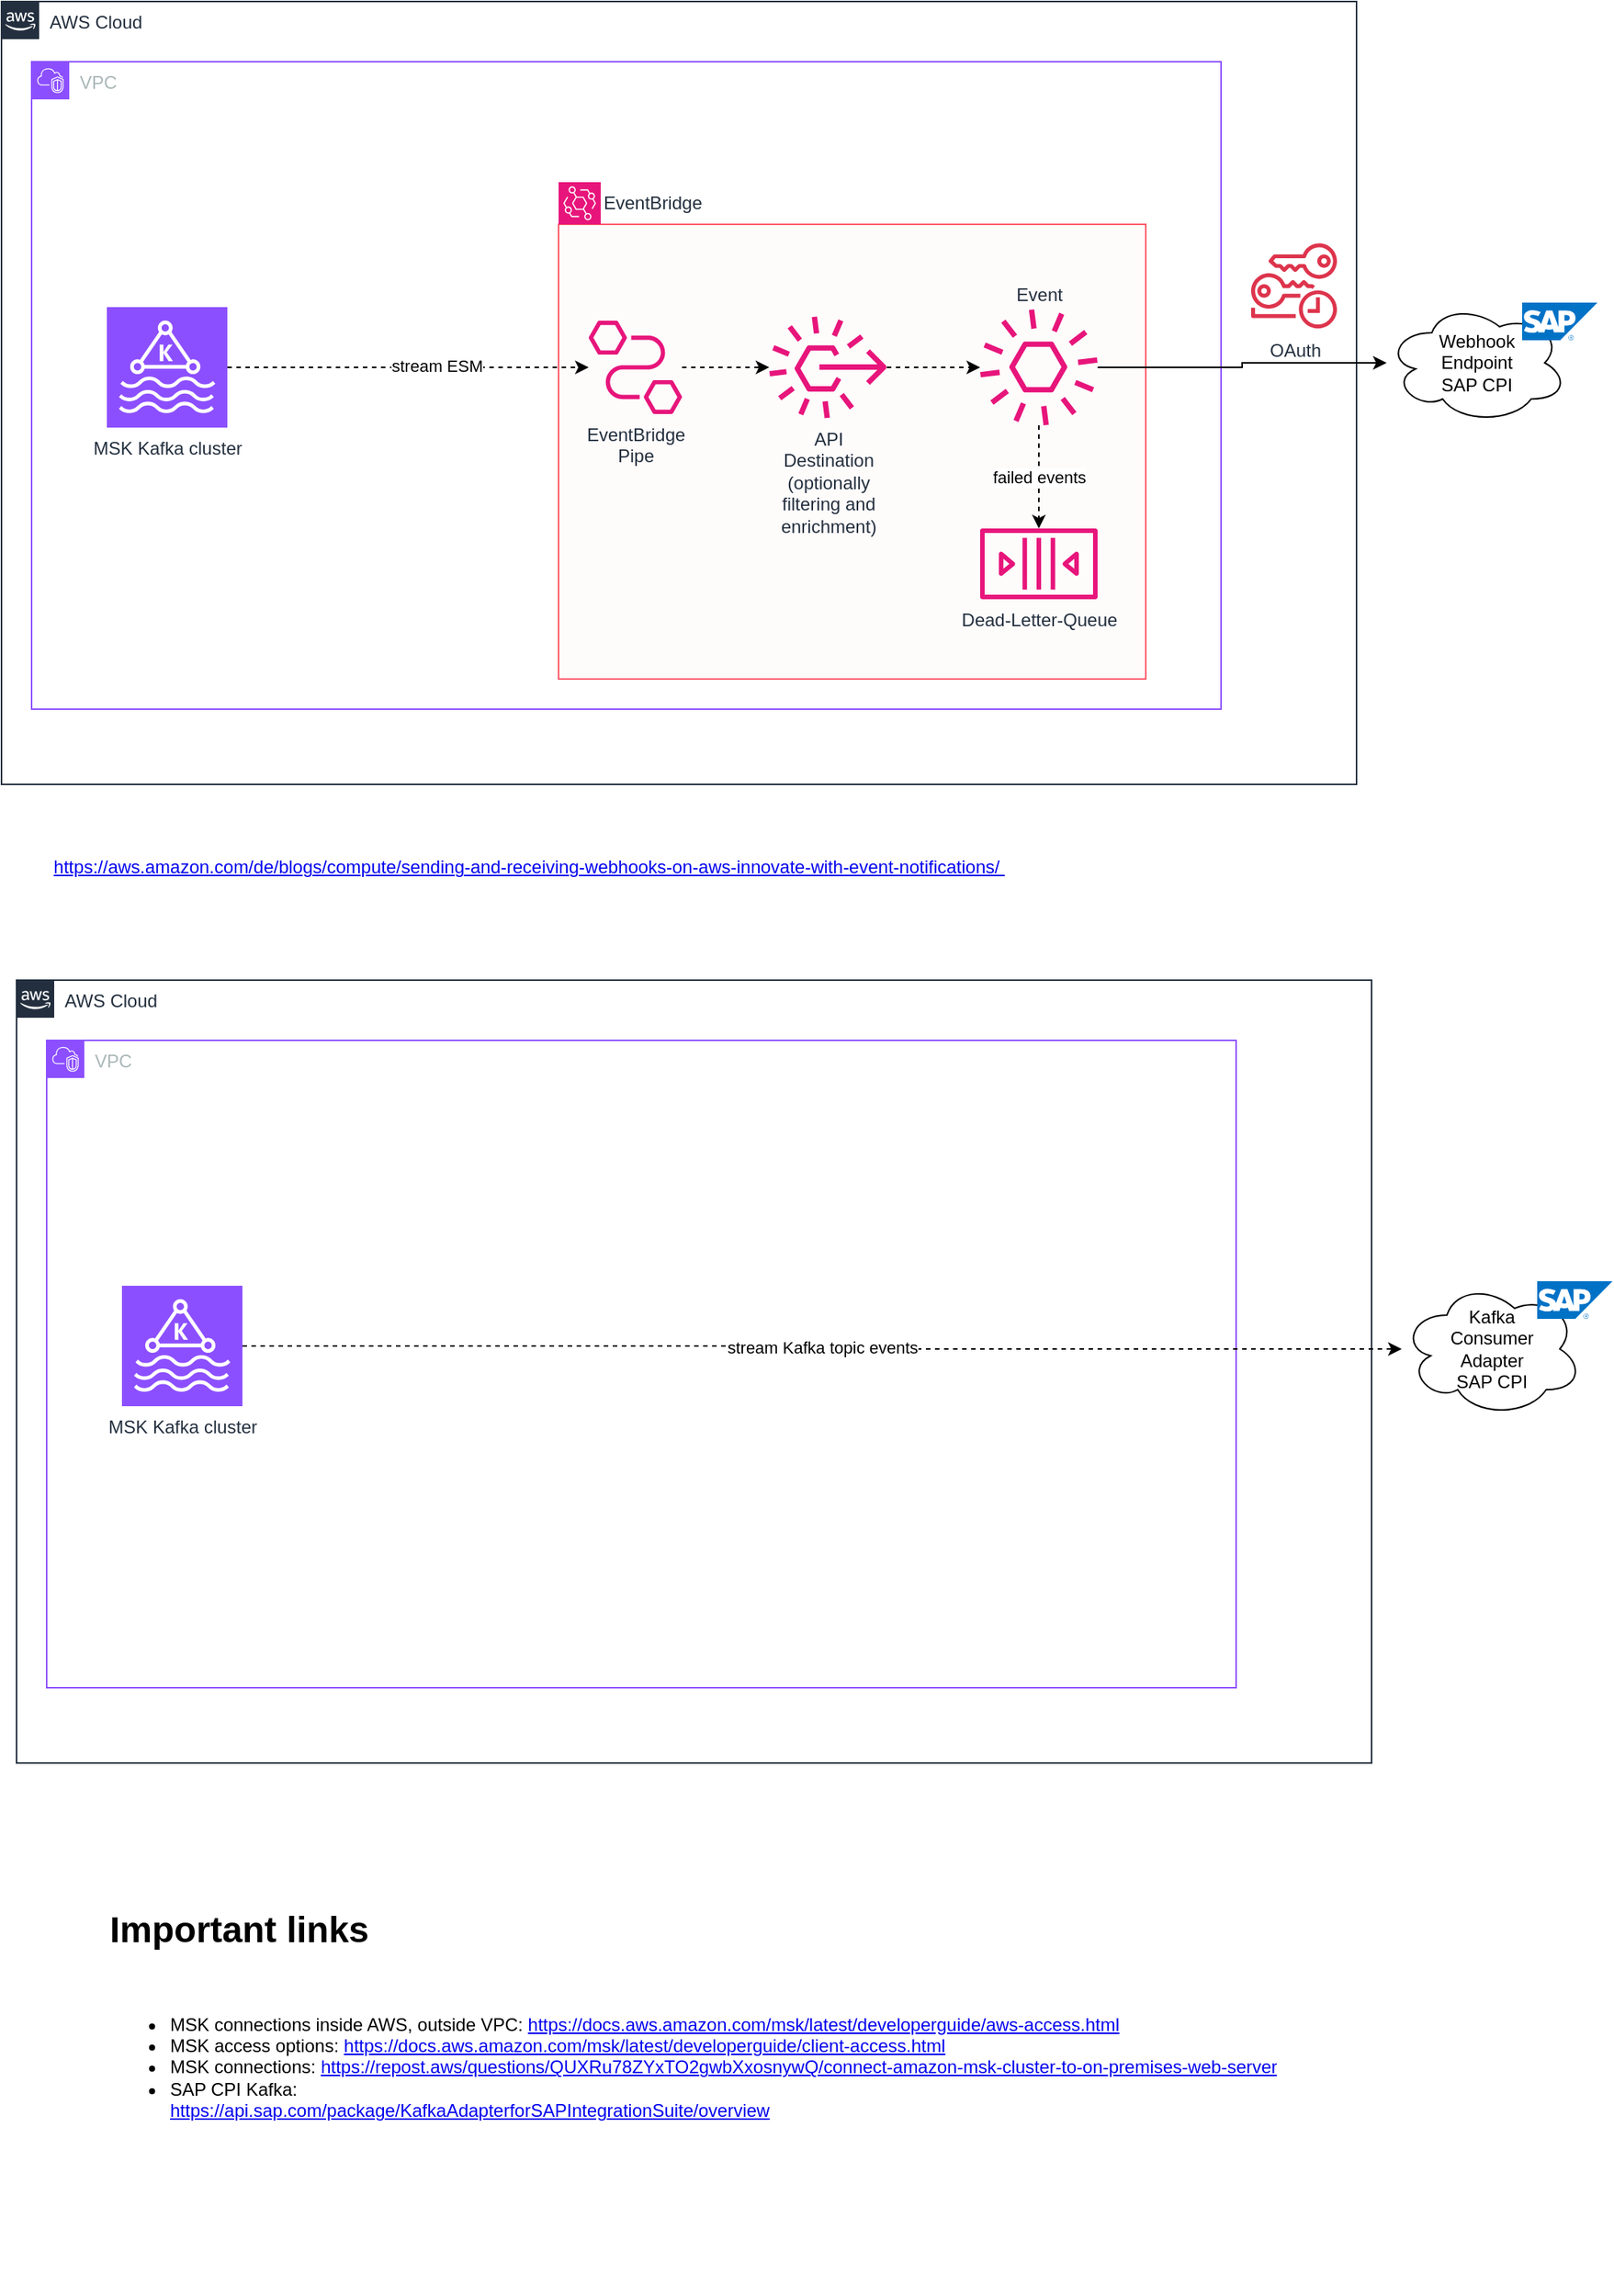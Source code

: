 <mxfile version="24.3.1" type="github">
  <diagram name="Seite-1" id="9gBseFmb6cs3R7AxfvP6">
    <mxGraphModel dx="1194" dy="790" grid="1" gridSize="10" guides="1" tooltips="1" connect="1" arrows="1" fold="1" page="1" pageScale="1" pageWidth="827" pageHeight="1169" math="0" shadow="0">
      <root>
        <mxCell id="0" />
        <mxCell id="1" parent="0" />
        <mxCell id="xsF1oiGSLqGWLh3Dt7cL-21" value="AWS Cloud" style="points=[[0,0],[0.25,0],[0.5,0],[0.75,0],[1,0],[1,0.25],[1,0.5],[1,0.75],[1,1],[0.75,1],[0.5,1],[0.25,1],[0,1],[0,0.75],[0,0.5],[0,0.25]];outlineConnect=0;gradientColor=none;html=1;whiteSpace=wrap;fontSize=12;fontStyle=0;container=1;pointerEvents=0;collapsible=0;recursiveResize=0;shape=mxgraph.aws4.group;grIcon=mxgraph.aws4.group_aws_cloud_alt;strokeColor=#232F3E;fillColor=none;verticalAlign=top;align=left;spacingLeft=30;fontColor=#232F3E;dashed=0;" parent="1" vertex="1">
          <mxGeometry x="10" y="10" width="900" height="520" as="geometry" />
        </mxCell>
        <mxCell id="xsF1oiGSLqGWLh3Dt7cL-1" value="VPC" style="points=[[0,0],[0.25,0],[0.5,0],[0.75,0],[1,0],[1,0.25],[1,0.5],[1,0.75],[1,1],[0.75,1],[0.5,1],[0.25,1],[0,1],[0,0.75],[0,0.5],[0,0.25]];outlineConnect=0;gradientColor=none;html=1;whiteSpace=wrap;fontSize=12;fontStyle=0;container=1;pointerEvents=0;collapsible=0;recursiveResize=0;shape=mxgraph.aws4.group;grIcon=mxgraph.aws4.group_vpc2;strokeColor=#8C4FFF;fillColor=none;verticalAlign=top;align=left;spacingLeft=30;fontColor=#AAB7B8;dashed=0;" parent="1" vertex="1">
          <mxGeometry x="30" y="50" width="790" height="430" as="geometry" />
        </mxCell>
        <mxCell id="xsF1oiGSLqGWLh3Dt7cL-10" value="" style="rounded=0;whiteSpace=wrap;html=1;fillColor=#fefbfb;strokeColor=#ff5768;" parent="xsF1oiGSLqGWLh3Dt7cL-1" vertex="1">
          <mxGeometry x="350" y="108" width="390" height="302" as="geometry" />
        </mxCell>
        <mxCell id="xsF1oiGSLqGWLh3Dt7cL-4" style="edgeStyle=orthogonalEdgeStyle;rounded=0;orthogonalLoop=1;jettySize=auto;html=1;dashed=1;" parent="xsF1oiGSLqGWLh3Dt7cL-1" source="xsF1oiGSLqGWLh3Dt7cL-2" target="xsF1oiGSLqGWLh3Dt7cL-5" edge="1">
          <mxGeometry relative="1" as="geometry">
            <mxPoint x="350" y="160" as="targetPoint" />
          </mxGeometry>
        </mxCell>
        <mxCell id="xsF1oiGSLqGWLh3Dt7cL-13" value="stream ESM" style="edgeLabel;html=1;align=center;verticalAlign=middle;resizable=0;points=[];" parent="xsF1oiGSLqGWLh3Dt7cL-4" vertex="1" connectable="0">
          <mxGeometry x="0.159" y="1" relative="1" as="geometry">
            <mxPoint as="offset" />
          </mxGeometry>
        </mxCell>
        <mxCell id="xsF1oiGSLqGWLh3Dt7cL-2" value="MSK Kafka cluster" style="sketch=0;points=[[0,0,0],[0.25,0,0],[0.5,0,0],[0.75,0,0],[1,0,0],[0,1,0],[0.25,1,0],[0.5,1,0],[0.75,1,0],[1,1,0],[0,0.25,0],[0,0.5,0],[0,0.75,0],[1,0.25,0],[1,0.5,0],[1,0.75,0]];outlineConnect=0;fontColor=#232F3E;fillColor=#8C4FFF;strokeColor=#ffffff;dashed=0;verticalLabelPosition=bottom;verticalAlign=top;align=center;html=1;fontSize=12;fontStyle=0;aspect=fixed;shape=mxgraph.aws4.resourceIcon;resIcon=mxgraph.aws4.managed_streaming_for_kafka;" parent="xsF1oiGSLqGWLh3Dt7cL-1" vertex="1">
          <mxGeometry x="50" y="163" width="80" height="80" as="geometry" />
        </mxCell>
        <mxCell id="xsF1oiGSLqGWLh3Dt7cL-7" value="EventBridge" style="sketch=0;points=[[0,0,0],[0.25,0,0],[0.5,0,0],[0.75,0,0],[1,0,0],[0,1,0],[0.25,1,0],[0.5,1,0],[0.75,1,0],[1,1,0],[0,0.25,0],[0,0.5,0],[0,0.75,0],[1,0.25,0],[1,0.5,0],[1,0.75,0]];outlineConnect=0;fontColor=#232F3E;fillColor=#E7157B;strokeColor=#ffffff;dashed=0;verticalLabelPosition=middle;verticalAlign=middle;align=left;html=1;fontSize=12;fontStyle=0;aspect=fixed;shape=mxgraph.aws4.resourceIcon;resIcon=mxgraph.aws4.eventbridge;labelPosition=right;" parent="xsF1oiGSLqGWLh3Dt7cL-1" vertex="1">
          <mxGeometry x="350" y="80" width="28" height="28" as="geometry" />
        </mxCell>
        <mxCell id="xsF1oiGSLqGWLh3Dt7cL-18" style="edgeStyle=orthogonalEdgeStyle;rounded=0;orthogonalLoop=1;jettySize=auto;html=1;dashed=1;" parent="xsF1oiGSLqGWLh3Dt7cL-1" source="xsF1oiGSLqGWLh3Dt7cL-5" target="xsF1oiGSLqGWLh3Dt7cL-17" edge="1">
          <mxGeometry relative="1" as="geometry" />
        </mxCell>
        <mxCell id="xsF1oiGSLqGWLh3Dt7cL-5" value="EventBridge&lt;br&gt;Pipe" style="sketch=0;outlineConnect=0;fontColor=#232F3E;gradientColor=none;fillColor=#E7157B;strokeColor=none;dashed=0;verticalLabelPosition=bottom;verticalAlign=top;align=center;html=1;fontSize=12;fontStyle=0;aspect=fixed;pointerEvents=1;shape=mxgraph.aws4.eventbridge_pipes;" parent="xsF1oiGSLqGWLh3Dt7cL-1" vertex="1">
          <mxGeometry x="370" y="172" width="62" height="62" as="geometry" />
        </mxCell>
        <mxCell id="xsF1oiGSLqGWLh3Dt7cL-9" value="Dead-Letter-Queue" style="sketch=0;outlineConnect=0;fontColor=#232F3E;gradientColor=none;fillColor=#E7157B;strokeColor=none;dashed=0;verticalLabelPosition=bottom;verticalAlign=top;align=center;html=1;fontSize=12;fontStyle=0;aspect=fixed;pointerEvents=1;shape=mxgraph.aws4.queue;" parent="xsF1oiGSLqGWLh3Dt7cL-1" vertex="1">
          <mxGeometry x="630" y="310" width="78" height="47" as="geometry" />
        </mxCell>
        <mxCell id="xsF1oiGSLqGWLh3Dt7cL-14" value="failed events" style="edgeStyle=orthogonalEdgeStyle;rounded=0;orthogonalLoop=1;jettySize=auto;html=1;dashed=1;" parent="xsF1oiGSLqGWLh3Dt7cL-1" source="xsF1oiGSLqGWLh3Dt7cL-8" target="xsF1oiGSLqGWLh3Dt7cL-9" edge="1">
          <mxGeometry relative="1" as="geometry" />
        </mxCell>
        <mxCell id="xsF1oiGSLqGWLh3Dt7cL-8" value="Event" style="sketch=0;outlineConnect=0;fontColor=#232F3E;gradientColor=none;fillColor=#E7157B;strokeColor=none;dashed=0;verticalLabelPosition=top;verticalAlign=bottom;align=center;html=1;fontSize=12;fontStyle=0;aspect=fixed;pointerEvents=1;shape=mxgraph.aws4.event;labelPosition=center;" parent="xsF1oiGSLqGWLh3Dt7cL-1" vertex="1">
          <mxGeometry x="630" y="164" width="78" height="78" as="geometry" />
        </mxCell>
        <mxCell id="xsF1oiGSLqGWLh3Dt7cL-19" style="edgeStyle=orthogonalEdgeStyle;rounded=0;orthogonalLoop=1;jettySize=auto;html=1;dashed=1;" parent="xsF1oiGSLqGWLh3Dt7cL-1" source="xsF1oiGSLqGWLh3Dt7cL-17" target="xsF1oiGSLqGWLh3Dt7cL-8" edge="1">
          <mxGeometry relative="1" as="geometry" />
        </mxCell>
        <mxCell id="xsF1oiGSLqGWLh3Dt7cL-17" value="API&lt;br&gt;Destination&lt;br&gt;(optionally&lt;br&gt;filtering and&lt;br&gt;enrichment)" style="sketch=0;outlineConnect=0;fontColor=#232F3E;gradientColor=none;fillColor=#E7157B;strokeColor=none;dashed=0;verticalLabelPosition=bottom;verticalAlign=top;align=center;html=1;fontSize=12;fontStyle=0;aspect=fixed;pointerEvents=1;shape=mxgraph.aws4.rule_3;" parent="xsF1oiGSLqGWLh3Dt7cL-1" vertex="1">
          <mxGeometry x="490" y="169" width="78" height="68" as="geometry" />
        </mxCell>
        <mxCell id="xsF1oiGSLqGWLh3Dt7cL-6" value="&lt;a href=&quot;https://aws.amazon.com/de/blogs/compute/sending-and-receiving-webhooks-on-aws-innovate-with-event-notifications/&quot;&gt;https://aws.amazon.com/de/blogs/compute/sending-and-receiving-webhooks-on-aws-innovate-with-event-notifications/&amp;nbsp;&lt;/a&gt;" style="text;html=1;align=center;verticalAlign=middle;resizable=0;points=[];autosize=1;strokeColor=none;fillColor=none;" parent="1" vertex="1">
          <mxGeometry x="30" y="570" width="660" height="30" as="geometry" />
        </mxCell>
        <mxCell id="xsF1oiGSLqGWLh3Dt7cL-15" value="OAuth" style="sketch=0;outlineConnect=0;fontColor=#232F3E;gradientColor=none;fillColor=#DD344C;strokeColor=none;dashed=0;verticalLabelPosition=bottom;verticalAlign=top;align=center;html=1;fontSize=12;fontStyle=0;aspect=fixed;pointerEvents=1;shape=mxgraph.aws4.temporary_security_credential;" parent="1" vertex="1">
          <mxGeometry x="840" y="170" width="57" height="57.74" as="geometry" />
        </mxCell>
        <mxCell id="xsF1oiGSLqGWLh3Dt7cL-25" value="" style="group" parent="1" vertex="1" connectable="0">
          <mxGeometry x="930" y="210" width="140" height="80" as="geometry" />
        </mxCell>
        <mxCell id="xsF1oiGSLqGWLh3Dt7cL-22" value="Webhook&lt;br&gt;Endpoint&lt;br&gt;SAP CPI" style="ellipse;shape=cloud;whiteSpace=wrap;html=1;" parent="xsF1oiGSLqGWLh3Dt7cL-25" vertex="1">
          <mxGeometry width="120" height="80" as="geometry" />
        </mxCell>
        <mxCell id="xsF1oiGSLqGWLh3Dt7cL-23" value="" style="image;sketch=0;aspect=fixed;html=1;points=[];align=center;fontSize=12;image=img/lib/mscae/SAP_HANA_on_Azure.svg;" parent="xsF1oiGSLqGWLh3Dt7cL-25" vertex="1">
          <mxGeometry x="90" width="50" height="25" as="geometry" />
        </mxCell>
        <mxCell id="xsF1oiGSLqGWLh3Dt7cL-28" style="edgeStyle=orthogonalEdgeStyle;rounded=0;orthogonalLoop=1;jettySize=auto;html=1;" parent="1" source="xsF1oiGSLqGWLh3Dt7cL-8" target="xsF1oiGSLqGWLh3Dt7cL-22" edge="1">
          <mxGeometry relative="1" as="geometry" />
        </mxCell>
        <mxCell id="SNf_6K4dKlAjUUL_hObO-1" value="AWS Cloud" style="points=[[0,0],[0.25,0],[0.5,0],[0.75,0],[1,0],[1,0.25],[1,0.5],[1,0.75],[1,1],[0.75,1],[0.5,1],[0.25,1],[0,1],[0,0.75],[0,0.5],[0,0.25]];outlineConnect=0;gradientColor=none;html=1;whiteSpace=wrap;fontSize=12;fontStyle=0;container=1;pointerEvents=0;collapsible=0;recursiveResize=0;shape=mxgraph.aws4.group;grIcon=mxgraph.aws4.group_aws_cloud_alt;strokeColor=#232F3E;fillColor=none;verticalAlign=top;align=left;spacingLeft=30;fontColor=#232F3E;dashed=0;" vertex="1" parent="1">
          <mxGeometry x="20" y="660" width="900" height="520" as="geometry" />
        </mxCell>
        <mxCell id="SNf_6K4dKlAjUUL_hObO-2" value="VPC" style="points=[[0,0],[0.25,0],[0.5,0],[0.75,0],[1,0],[1,0.25],[1,0.5],[1,0.75],[1,1],[0.75,1],[0.5,1],[0.25,1],[0,1],[0,0.75],[0,0.5],[0,0.25]];outlineConnect=0;gradientColor=none;html=1;whiteSpace=wrap;fontSize=12;fontStyle=0;container=1;pointerEvents=0;collapsible=0;recursiveResize=0;shape=mxgraph.aws4.group;grIcon=mxgraph.aws4.group_vpc2;strokeColor=#8C4FFF;fillColor=none;verticalAlign=top;align=left;spacingLeft=30;fontColor=#AAB7B8;dashed=0;" vertex="1" parent="1">
          <mxGeometry x="40" y="700" width="790" height="430" as="geometry" />
        </mxCell>
        <mxCell id="SNf_6K4dKlAjUUL_hObO-6" value="MSK Kafka cluster" style="sketch=0;points=[[0,0,0],[0.25,0,0],[0.5,0,0],[0.75,0,0],[1,0,0],[0,1,0],[0.25,1,0],[0.5,1,0],[0.75,1,0],[1,1,0],[0,0.25,0],[0,0.5,0],[0,0.75,0],[1,0.25,0],[1,0.5,0],[1,0.75,0]];outlineConnect=0;fontColor=#232F3E;fillColor=#8C4FFF;strokeColor=#ffffff;dashed=0;verticalLabelPosition=bottom;verticalAlign=top;align=center;html=1;fontSize=12;fontStyle=0;aspect=fixed;shape=mxgraph.aws4.resourceIcon;resIcon=mxgraph.aws4.managed_streaming_for_kafka;" vertex="1" parent="SNf_6K4dKlAjUUL_hObO-2">
          <mxGeometry x="50" y="163" width="80" height="80" as="geometry" />
        </mxCell>
        <mxCell id="SNf_6K4dKlAjUUL_hObO-16" value="" style="group" vertex="1" connectable="0" parent="1">
          <mxGeometry x="940" y="860" width="140" height="90" as="geometry" />
        </mxCell>
        <mxCell id="SNf_6K4dKlAjUUL_hObO-17" value="Kafka&lt;br&gt;Consumer&lt;br&gt;Adapter&lt;br&gt;SAP CPI" style="ellipse;shape=cloud;whiteSpace=wrap;html=1;" vertex="1" parent="SNf_6K4dKlAjUUL_hObO-16">
          <mxGeometry width="120" height="90" as="geometry" />
        </mxCell>
        <mxCell id="SNf_6K4dKlAjUUL_hObO-18" value="" style="image;sketch=0;aspect=fixed;html=1;points=[];align=center;fontSize=12;image=img/lib/mscae/SAP_HANA_on_Azure.svg;" vertex="1" parent="SNf_6K4dKlAjUUL_hObO-16">
          <mxGeometry x="90" width="50" height="25" as="geometry" />
        </mxCell>
        <mxCell id="SNf_6K4dKlAjUUL_hObO-20" value="stream Kafka topic events" style="edgeStyle=orthogonalEdgeStyle;rounded=0;orthogonalLoop=1;jettySize=auto;html=1;dashed=1;" edge="1" parent="1" source="SNf_6K4dKlAjUUL_hObO-6" target="SNf_6K4dKlAjUUL_hObO-17">
          <mxGeometry relative="1" as="geometry" />
        </mxCell>
        <mxCell id="SNf_6K4dKlAjUUL_hObO-21" value="&lt;h1 style=&quot;margin-top: 0px;&quot;&gt;&lt;span style=&quot;background-color: initial;&quot;&gt;Important links&lt;br&gt;&lt;/span&gt;&lt;span style=&quot;background-color: initial; font-size: 12px; font-weight: normal;&quot;&gt;&lt;br&gt;&lt;ul&gt;&lt;li&gt;MSK connections inside AWS, outside VPC:&amp;nbsp;&lt;a href=&quot;https://docs.aws.amazon.com/msk/latest/developerguide/aws-access.html&quot;&gt;https://docs.aws.amazon.com/msk/latest/developerguide/aws-access.html&lt;/a&gt;&lt;/li&gt;&lt;li&gt;MSK access options:&amp;nbsp;&lt;a href=&quot;https://docs.aws.amazon.com/msk/latest/developerguide/client-access.html&quot;&gt;https://docs.aws.amazon.com/msk/latest/developerguide/client-access.html&lt;/a&gt;&lt;/li&gt;&lt;li&gt;MSK connections:&amp;nbsp;&lt;a href=&quot;https://repost.aws/questions/QUXRu78ZYxTO2gwbXxosnywQ/connect-amazon-msk-cluster-to-on-premises-web-server&quot;&gt;https://repost.aws/questions/QUXRu78ZYxTO2gwbXxosnywQ/connect-amazon-msk-cluster-to-on-premises-web-server&lt;/a&gt;&lt;/li&gt;&lt;li&gt;SAP CPI Kafka:&lt;br&gt;&lt;a href=&quot;https://api.sap.com/package/KafkaAdapterforSAPIntegrationSuite/overview&quot;&gt;https://api.sap.com/package/KafkaAdapterforSAPIntegrationSuite/overview&lt;/a&gt;&lt;br&gt;&lt;/li&gt;&lt;/ul&gt;&lt;/span&gt;&lt;/h1&gt;" style="text;html=1;whiteSpace=wrap;overflow=hidden;rounded=0;" vertex="1" parent="1">
          <mxGeometry x="80" y="1270" width="960" height="260" as="geometry" />
        </mxCell>
      </root>
    </mxGraphModel>
  </diagram>
</mxfile>
